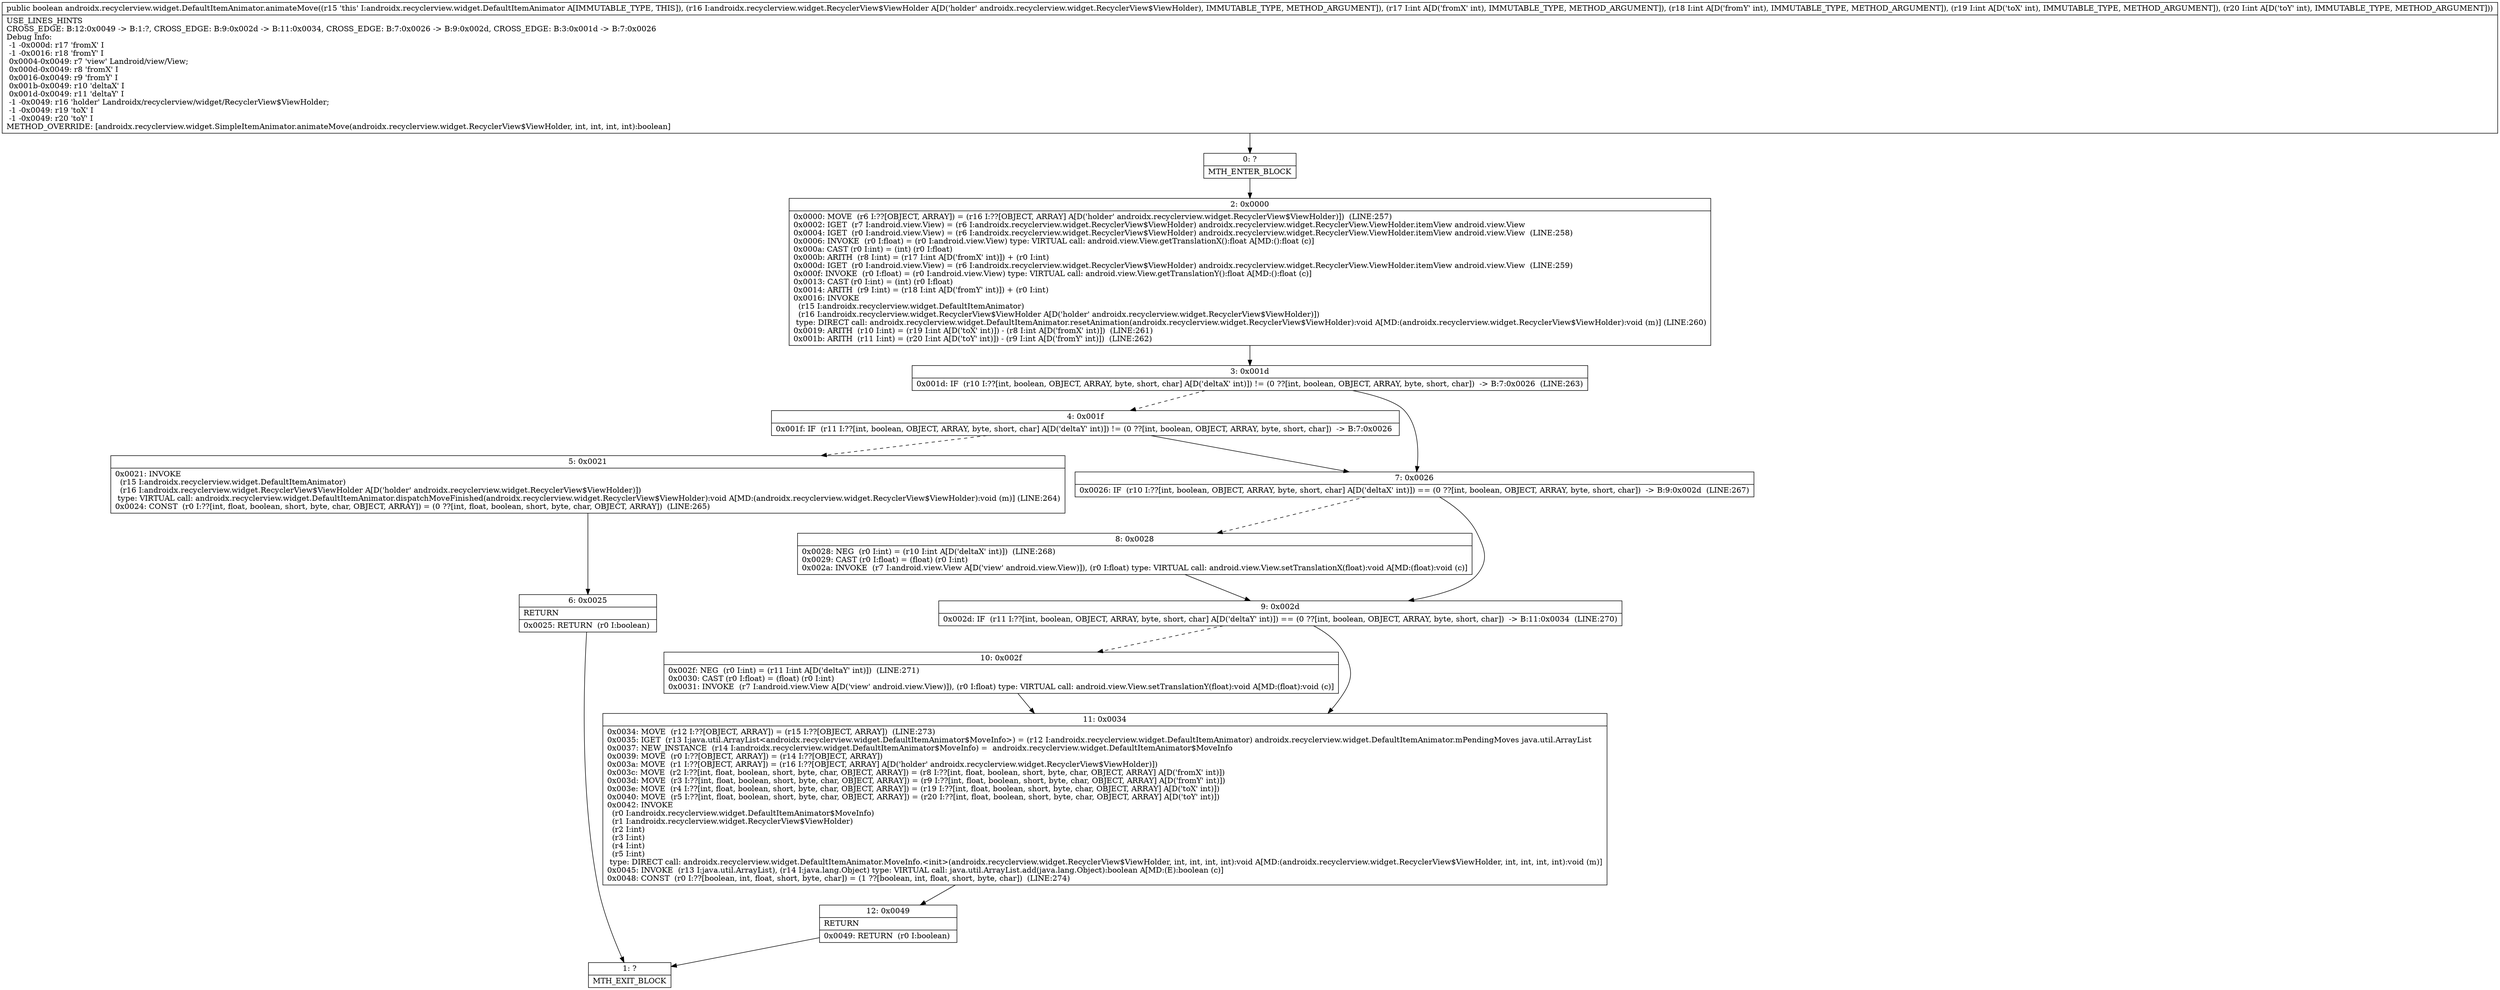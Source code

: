 digraph "CFG forandroidx.recyclerview.widget.DefaultItemAnimator.animateMove(Landroidx\/recyclerview\/widget\/RecyclerView$ViewHolder;IIII)Z" {
Node_0 [shape=record,label="{0\:\ ?|MTH_ENTER_BLOCK\l}"];
Node_2 [shape=record,label="{2\:\ 0x0000|0x0000: MOVE  (r6 I:??[OBJECT, ARRAY]) = (r16 I:??[OBJECT, ARRAY] A[D('holder' androidx.recyclerview.widget.RecyclerView$ViewHolder)])  (LINE:257)\l0x0002: IGET  (r7 I:android.view.View) = (r6 I:androidx.recyclerview.widget.RecyclerView$ViewHolder) androidx.recyclerview.widget.RecyclerView.ViewHolder.itemView android.view.View \l0x0004: IGET  (r0 I:android.view.View) = (r6 I:androidx.recyclerview.widget.RecyclerView$ViewHolder) androidx.recyclerview.widget.RecyclerView.ViewHolder.itemView android.view.View  (LINE:258)\l0x0006: INVOKE  (r0 I:float) = (r0 I:android.view.View) type: VIRTUAL call: android.view.View.getTranslationX():float A[MD:():float (c)]\l0x000a: CAST (r0 I:int) = (int) (r0 I:float) \l0x000b: ARITH  (r8 I:int) = (r17 I:int A[D('fromX' int)]) + (r0 I:int) \l0x000d: IGET  (r0 I:android.view.View) = (r6 I:androidx.recyclerview.widget.RecyclerView$ViewHolder) androidx.recyclerview.widget.RecyclerView.ViewHolder.itemView android.view.View  (LINE:259)\l0x000f: INVOKE  (r0 I:float) = (r0 I:android.view.View) type: VIRTUAL call: android.view.View.getTranslationY():float A[MD:():float (c)]\l0x0013: CAST (r0 I:int) = (int) (r0 I:float) \l0x0014: ARITH  (r9 I:int) = (r18 I:int A[D('fromY' int)]) + (r0 I:int) \l0x0016: INVOKE  \l  (r15 I:androidx.recyclerview.widget.DefaultItemAnimator)\l  (r16 I:androidx.recyclerview.widget.RecyclerView$ViewHolder A[D('holder' androidx.recyclerview.widget.RecyclerView$ViewHolder)])\l type: DIRECT call: androidx.recyclerview.widget.DefaultItemAnimator.resetAnimation(androidx.recyclerview.widget.RecyclerView$ViewHolder):void A[MD:(androidx.recyclerview.widget.RecyclerView$ViewHolder):void (m)] (LINE:260)\l0x0019: ARITH  (r10 I:int) = (r19 I:int A[D('toX' int)]) \- (r8 I:int A[D('fromX' int)])  (LINE:261)\l0x001b: ARITH  (r11 I:int) = (r20 I:int A[D('toY' int)]) \- (r9 I:int A[D('fromY' int)])  (LINE:262)\l}"];
Node_3 [shape=record,label="{3\:\ 0x001d|0x001d: IF  (r10 I:??[int, boolean, OBJECT, ARRAY, byte, short, char] A[D('deltaX' int)]) != (0 ??[int, boolean, OBJECT, ARRAY, byte, short, char])  \-\> B:7:0x0026  (LINE:263)\l}"];
Node_4 [shape=record,label="{4\:\ 0x001f|0x001f: IF  (r11 I:??[int, boolean, OBJECT, ARRAY, byte, short, char] A[D('deltaY' int)]) != (0 ??[int, boolean, OBJECT, ARRAY, byte, short, char])  \-\> B:7:0x0026 \l}"];
Node_5 [shape=record,label="{5\:\ 0x0021|0x0021: INVOKE  \l  (r15 I:androidx.recyclerview.widget.DefaultItemAnimator)\l  (r16 I:androidx.recyclerview.widget.RecyclerView$ViewHolder A[D('holder' androidx.recyclerview.widget.RecyclerView$ViewHolder)])\l type: VIRTUAL call: androidx.recyclerview.widget.DefaultItemAnimator.dispatchMoveFinished(androidx.recyclerview.widget.RecyclerView$ViewHolder):void A[MD:(androidx.recyclerview.widget.RecyclerView$ViewHolder):void (m)] (LINE:264)\l0x0024: CONST  (r0 I:??[int, float, boolean, short, byte, char, OBJECT, ARRAY]) = (0 ??[int, float, boolean, short, byte, char, OBJECT, ARRAY])  (LINE:265)\l}"];
Node_6 [shape=record,label="{6\:\ 0x0025|RETURN\l|0x0025: RETURN  (r0 I:boolean) \l}"];
Node_1 [shape=record,label="{1\:\ ?|MTH_EXIT_BLOCK\l}"];
Node_7 [shape=record,label="{7\:\ 0x0026|0x0026: IF  (r10 I:??[int, boolean, OBJECT, ARRAY, byte, short, char] A[D('deltaX' int)]) == (0 ??[int, boolean, OBJECT, ARRAY, byte, short, char])  \-\> B:9:0x002d  (LINE:267)\l}"];
Node_8 [shape=record,label="{8\:\ 0x0028|0x0028: NEG  (r0 I:int) = (r10 I:int A[D('deltaX' int)])  (LINE:268)\l0x0029: CAST (r0 I:float) = (float) (r0 I:int) \l0x002a: INVOKE  (r7 I:android.view.View A[D('view' android.view.View)]), (r0 I:float) type: VIRTUAL call: android.view.View.setTranslationX(float):void A[MD:(float):void (c)]\l}"];
Node_9 [shape=record,label="{9\:\ 0x002d|0x002d: IF  (r11 I:??[int, boolean, OBJECT, ARRAY, byte, short, char] A[D('deltaY' int)]) == (0 ??[int, boolean, OBJECT, ARRAY, byte, short, char])  \-\> B:11:0x0034  (LINE:270)\l}"];
Node_10 [shape=record,label="{10\:\ 0x002f|0x002f: NEG  (r0 I:int) = (r11 I:int A[D('deltaY' int)])  (LINE:271)\l0x0030: CAST (r0 I:float) = (float) (r0 I:int) \l0x0031: INVOKE  (r7 I:android.view.View A[D('view' android.view.View)]), (r0 I:float) type: VIRTUAL call: android.view.View.setTranslationY(float):void A[MD:(float):void (c)]\l}"];
Node_11 [shape=record,label="{11\:\ 0x0034|0x0034: MOVE  (r12 I:??[OBJECT, ARRAY]) = (r15 I:??[OBJECT, ARRAY])  (LINE:273)\l0x0035: IGET  (r13 I:java.util.ArrayList\<androidx.recyclerview.widget.DefaultItemAnimator$MoveInfo\>) = (r12 I:androidx.recyclerview.widget.DefaultItemAnimator) androidx.recyclerview.widget.DefaultItemAnimator.mPendingMoves java.util.ArrayList \l0x0037: NEW_INSTANCE  (r14 I:androidx.recyclerview.widget.DefaultItemAnimator$MoveInfo) =  androidx.recyclerview.widget.DefaultItemAnimator$MoveInfo \l0x0039: MOVE  (r0 I:??[OBJECT, ARRAY]) = (r14 I:??[OBJECT, ARRAY]) \l0x003a: MOVE  (r1 I:??[OBJECT, ARRAY]) = (r16 I:??[OBJECT, ARRAY] A[D('holder' androidx.recyclerview.widget.RecyclerView$ViewHolder)]) \l0x003c: MOVE  (r2 I:??[int, float, boolean, short, byte, char, OBJECT, ARRAY]) = (r8 I:??[int, float, boolean, short, byte, char, OBJECT, ARRAY] A[D('fromX' int)]) \l0x003d: MOVE  (r3 I:??[int, float, boolean, short, byte, char, OBJECT, ARRAY]) = (r9 I:??[int, float, boolean, short, byte, char, OBJECT, ARRAY] A[D('fromY' int)]) \l0x003e: MOVE  (r4 I:??[int, float, boolean, short, byte, char, OBJECT, ARRAY]) = (r19 I:??[int, float, boolean, short, byte, char, OBJECT, ARRAY] A[D('toX' int)]) \l0x0040: MOVE  (r5 I:??[int, float, boolean, short, byte, char, OBJECT, ARRAY]) = (r20 I:??[int, float, boolean, short, byte, char, OBJECT, ARRAY] A[D('toY' int)]) \l0x0042: INVOKE  \l  (r0 I:androidx.recyclerview.widget.DefaultItemAnimator$MoveInfo)\l  (r1 I:androidx.recyclerview.widget.RecyclerView$ViewHolder)\l  (r2 I:int)\l  (r3 I:int)\l  (r4 I:int)\l  (r5 I:int)\l type: DIRECT call: androidx.recyclerview.widget.DefaultItemAnimator.MoveInfo.\<init\>(androidx.recyclerview.widget.RecyclerView$ViewHolder, int, int, int, int):void A[MD:(androidx.recyclerview.widget.RecyclerView$ViewHolder, int, int, int, int):void (m)]\l0x0045: INVOKE  (r13 I:java.util.ArrayList), (r14 I:java.lang.Object) type: VIRTUAL call: java.util.ArrayList.add(java.lang.Object):boolean A[MD:(E):boolean (c)]\l0x0048: CONST  (r0 I:??[boolean, int, float, short, byte, char]) = (1 ??[boolean, int, float, short, byte, char])  (LINE:274)\l}"];
Node_12 [shape=record,label="{12\:\ 0x0049|RETURN\l|0x0049: RETURN  (r0 I:boolean) \l}"];
MethodNode[shape=record,label="{public boolean androidx.recyclerview.widget.DefaultItemAnimator.animateMove((r15 'this' I:androidx.recyclerview.widget.DefaultItemAnimator A[IMMUTABLE_TYPE, THIS]), (r16 I:androidx.recyclerview.widget.RecyclerView$ViewHolder A[D('holder' androidx.recyclerview.widget.RecyclerView$ViewHolder), IMMUTABLE_TYPE, METHOD_ARGUMENT]), (r17 I:int A[D('fromX' int), IMMUTABLE_TYPE, METHOD_ARGUMENT]), (r18 I:int A[D('fromY' int), IMMUTABLE_TYPE, METHOD_ARGUMENT]), (r19 I:int A[D('toX' int), IMMUTABLE_TYPE, METHOD_ARGUMENT]), (r20 I:int A[D('toY' int), IMMUTABLE_TYPE, METHOD_ARGUMENT]))  | USE_LINES_HINTS\lCROSS_EDGE: B:12:0x0049 \-\> B:1:?, CROSS_EDGE: B:9:0x002d \-\> B:11:0x0034, CROSS_EDGE: B:7:0x0026 \-\> B:9:0x002d, CROSS_EDGE: B:3:0x001d \-\> B:7:0x0026\lDebug Info:\l  \-1 \-0x000d: r17 'fromX' I\l  \-1 \-0x0016: r18 'fromY' I\l  0x0004\-0x0049: r7 'view' Landroid\/view\/View;\l  0x000d\-0x0049: r8 'fromX' I\l  0x0016\-0x0049: r9 'fromY' I\l  0x001b\-0x0049: r10 'deltaX' I\l  0x001d\-0x0049: r11 'deltaY' I\l  \-1 \-0x0049: r16 'holder' Landroidx\/recyclerview\/widget\/RecyclerView$ViewHolder;\l  \-1 \-0x0049: r19 'toX' I\l  \-1 \-0x0049: r20 'toY' I\lMETHOD_OVERRIDE: [androidx.recyclerview.widget.SimpleItemAnimator.animateMove(androidx.recyclerview.widget.RecyclerView$ViewHolder, int, int, int, int):boolean]\l}"];
MethodNode -> Node_0;Node_0 -> Node_2;
Node_2 -> Node_3;
Node_3 -> Node_4[style=dashed];
Node_3 -> Node_7;
Node_4 -> Node_5[style=dashed];
Node_4 -> Node_7;
Node_5 -> Node_6;
Node_6 -> Node_1;
Node_7 -> Node_8[style=dashed];
Node_7 -> Node_9;
Node_8 -> Node_9;
Node_9 -> Node_10[style=dashed];
Node_9 -> Node_11;
Node_10 -> Node_11;
Node_11 -> Node_12;
Node_12 -> Node_1;
}

